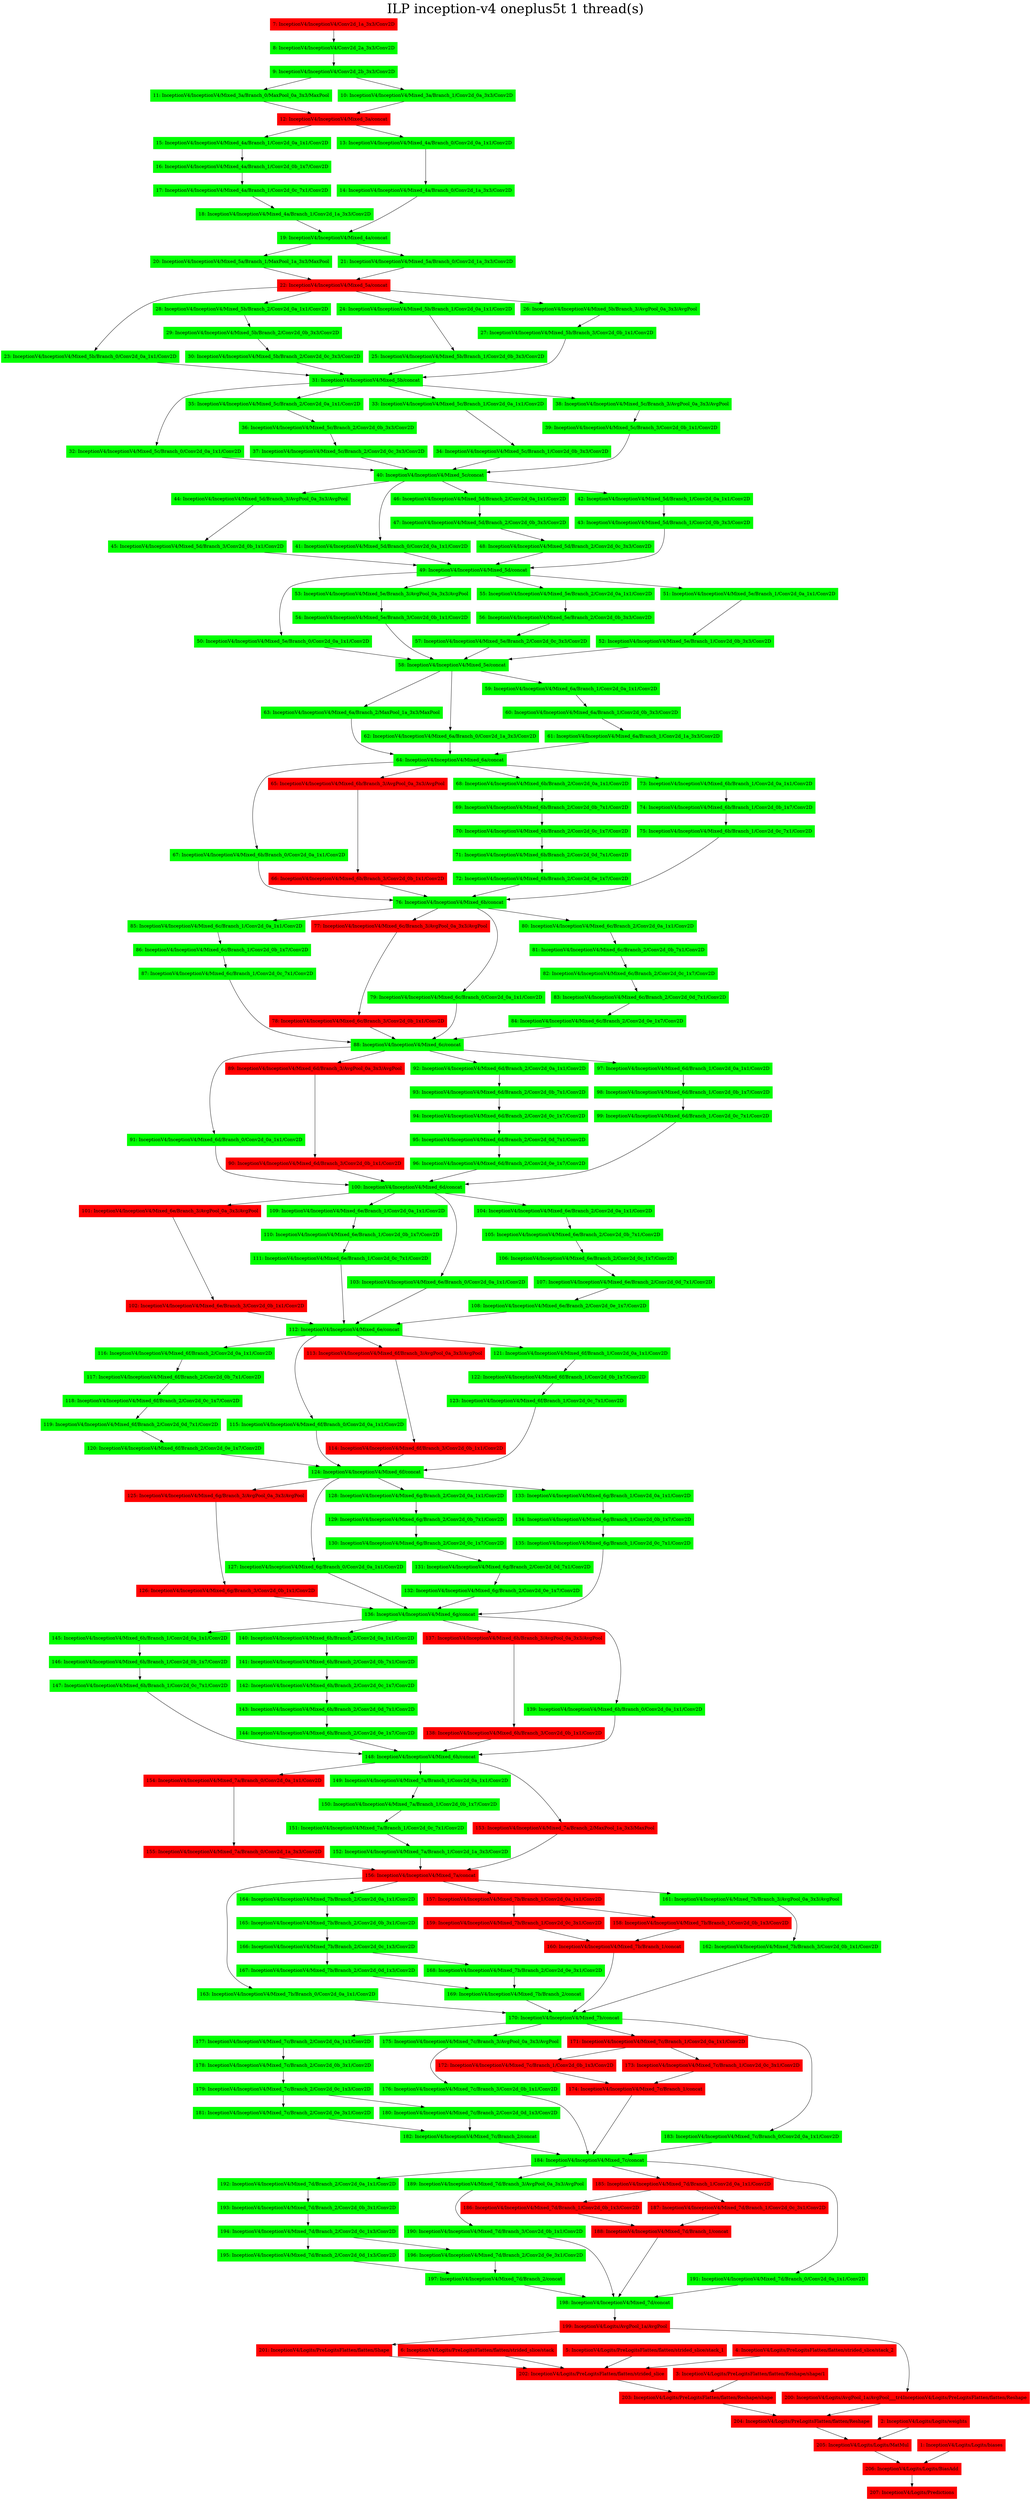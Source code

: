 digraph G {
label     = "ILP inception-v4 oneplus5t 1 thread(s)"
    labelloc  =  t // t: Place the graph's title on top.
    fontsize  = 40 // Make title stand out by giving a large font size
    fontcolor = black"7: InceptionV4/InceptionV4/Conv2d_1a_3x3/Conv2D"->"8: InceptionV4/InceptionV4/Conv2d_2a_3x3/Conv2D";
"7: InceptionV4/InceptionV4/Conv2d_1a_3x3/Conv2D" [shape=box,style=filled,color=red];
"8: InceptionV4/InceptionV4/Conv2d_2a_3x3/Conv2D"->"9: InceptionV4/InceptionV4/Conv2d_2b_3x3/Conv2D";
"8: InceptionV4/InceptionV4/Conv2d_2a_3x3/Conv2D" [shape=box,style=filled,color=green];
"9: InceptionV4/InceptionV4/Conv2d_2b_3x3/Conv2D"->"11: InceptionV4/InceptionV4/Mixed_3a/Branch_0/MaxPool_0a_3x3/MaxPool";
"9: InceptionV4/InceptionV4/Conv2d_2b_3x3/Conv2D"->"10: InceptionV4/InceptionV4/Mixed_3a/Branch_1/Conv2d_0a_3x3/Conv2D";
"9: InceptionV4/InceptionV4/Conv2d_2b_3x3/Conv2D" [shape=box,style=filled,color=green];
"11: InceptionV4/InceptionV4/Mixed_3a/Branch_0/MaxPool_0a_3x3/MaxPool"->"12: InceptionV4/InceptionV4/Mixed_3a/concat";
"11: InceptionV4/InceptionV4/Mixed_3a/Branch_0/MaxPool_0a_3x3/MaxPool" [shape=box,style=filled,color=green];
"10: InceptionV4/InceptionV4/Mixed_3a/Branch_1/Conv2d_0a_3x3/Conv2D"->"12: InceptionV4/InceptionV4/Mixed_3a/concat";
"10: InceptionV4/InceptionV4/Mixed_3a/Branch_1/Conv2d_0a_3x3/Conv2D" [shape=box,style=filled,color=green];
"12: InceptionV4/InceptionV4/Mixed_3a/concat"->"15: InceptionV4/InceptionV4/Mixed_4a/Branch_1/Conv2d_0a_1x1/Conv2D";
"12: InceptionV4/InceptionV4/Mixed_3a/concat"->"13: InceptionV4/InceptionV4/Mixed_4a/Branch_0/Conv2d_0a_1x1/Conv2D";
"12: InceptionV4/InceptionV4/Mixed_3a/concat" [shape=box,style=filled,color=red];
"13: InceptionV4/InceptionV4/Mixed_4a/Branch_0/Conv2d_0a_1x1/Conv2D"->"14: InceptionV4/InceptionV4/Mixed_4a/Branch_0/Conv2d_1a_3x3/Conv2D";
"13: InceptionV4/InceptionV4/Mixed_4a/Branch_0/Conv2d_0a_1x1/Conv2D" [shape=box,style=filled,color=green];
"14: InceptionV4/InceptionV4/Mixed_4a/Branch_0/Conv2d_1a_3x3/Conv2D"->"19: InceptionV4/InceptionV4/Mixed_4a/concat";
"14: InceptionV4/InceptionV4/Mixed_4a/Branch_0/Conv2d_1a_3x3/Conv2D" [shape=box,style=filled,color=green];
"15: InceptionV4/InceptionV4/Mixed_4a/Branch_1/Conv2d_0a_1x1/Conv2D"->"16: InceptionV4/InceptionV4/Mixed_4a/Branch_1/Conv2d_0b_1x7/Conv2D";
"15: InceptionV4/InceptionV4/Mixed_4a/Branch_1/Conv2d_0a_1x1/Conv2D" [shape=box,style=filled,color=green];
"16: InceptionV4/InceptionV4/Mixed_4a/Branch_1/Conv2d_0b_1x7/Conv2D"->"17: InceptionV4/InceptionV4/Mixed_4a/Branch_1/Conv2d_0c_7x1/Conv2D";
"16: InceptionV4/InceptionV4/Mixed_4a/Branch_1/Conv2d_0b_1x7/Conv2D" [shape=box,style=filled,color=green];
"17: InceptionV4/InceptionV4/Mixed_4a/Branch_1/Conv2d_0c_7x1/Conv2D"->"18: InceptionV4/InceptionV4/Mixed_4a/Branch_1/Conv2d_1a_3x3/Conv2D";
"17: InceptionV4/InceptionV4/Mixed_4a/Branch_1/Conv2d_0c_7x1/Conv2D" [shape=box,style=filled,color=green];
"18: InceptionV4/InceptionV4/Mixed_4a/Branch_1/Conv2d_1a_3x3/Conv2D"->"19: InceptionV4/InceptionV4/Mixed_4a/concat";
"18: InceptionV4/InceptionV4/Mixed_4a/Branch_1/Conv2d_1a_3x3/Conv2D" [shape=box,style=filled,color=green];
"19: InceptionV4/InceptionV4/Mixed_4a/concat"->"20: InceptionV4/InceptionV4/Mixed_5a/Branch_1/MaxPool_1a_3x3/MaxPool";
"19: InceptionV4/InceptionV4/Mixed_4a/concat"->"21: InceptionV4/InceptionV4/Mixed_5a/Branch_0/Conv2d_1a_3x3/Conv2D";
"19: InceptionV4/InceptionV4/Mixed_4a/concat" [shape=box,style=filled,color=green];
"21: InceptionV4/InceptionV4/Mixed_5a/Branch_0/Conv2d_1a_3x3/Conv2D"->"22: InceptionV4/InceptionV4/Mixed_5a/concat";
"21: InceptionV4/InceptionV4/Mixed_5a/Branch_0/Conv2d_1a_3x3/Conv2D" [shape=box,style=filled,color=green];
"20: InceptionV4/InceptionV4/Mixed_5a/Branch_1/MaxPool_1a_3x3/MaxPool"->"22: InceptionV4/InceptionV4/Mixed_5a/concat";
"20: InceptionV4/InceptionV4/Mixed_5a/Branch_1/MaxPool_1a_3x3/MaxPool" [shape=box,style=filled,color=green];
"22: InceptionV4/InceptionV4/Mixed_5a/concat"->"23: InceptionV4/InceptionV4/Mixed_5b/Branch_0/Conv2d_0a_1x1/Conv2D";
"22: InceptionV4/InceptionV4/Mixed_5a/concat"->"28: InceptionV4/InceptionV4/Mixed_5b/Branch_2/Conv2d_0a_1x1/Conv2D";
"22: InceptionV4/InceptionV4/Mixed_5a/concat"->"24: InceptionV4/InceptionV4/Mixed_5b/Branch_1/Conv2d_0a_1x1/Conv2D";
"22: InceptionV4/InceptionV4/Mixed_5a/concat"->"26: InceptionV4/InceptionV4/Mixed_5b/Branch_3/AvgPool_0a_3x3/AvgPool";
"22: InceptionV4/InceptionV4/Mixed_5a/concat" [shape=box,style=filled,color=red];
"23: InceptionV4/InceptionV4/Mixed_5b/Branch_0/Conv2d_0a_1x1/Conv2D"->"31: InceptionV4/InceptionV4/Mixed_5b/concat";
"23: InceptionV4/InceptionV4/Mixed_5b/Branch_0/Conv2d_0a_1x1/Conv2D" [shape=box,style=filled,color=green];
"24: InceptionV4/InceptionV4/Mixed_5b/Branch_1/Conv2d_0a_1x1/Conv2D"->"25: InceptionV4/InceptionV4/Mixed_5b/Branch_1/Conv2d_0b_3x3/Conv2D";
"24: InceptionV4/InceptionV4/Mixed_5b/Branch_1/Conv2d_0a_1x1/Conv2D" [shape=box,style=filled,color=green];
"25: InceptionV4/InceptionV4/Mixed_5b/Branch_1/Conv2d_0b_3x3/Conv2D"->"31: InceptionV4/InceptionV4/Mixed_5b/concat";
"25: InceptionV4/InceptionV4/Mixed_5b/Branch_1/Conv2d_0b_3x3/Conv2D" [shape=box,style=filled,color=green];
"28: InceptionV4/InceptionV4/Mixed_5b/Branch_2/Conv2d_0a_1x1/Conv2D"->"29: InceptionV4/InceptionV4/Mixed_5b/Branch_2/Conv2d_0b_3x3/Conv2D";
"28: InceptionV4/InceptionV4/Mixed_5b/Branch_2/Conv2d_0a_1x1/Conv2D" [shape=box,style=filled,color=green];
"29: InceptionV4/InceptionV4/Mixed_5b/Branch_2/Conv2d_0b_3x3/Conv2D"->"30: InceptionV4/InceptionV4/Mixed_5b/Branch_2/Conv2d_0c_3x3/Conv2D";
"29: InceptionV4/InceptionV4/Mixed_5b/Branch_2/Conv2d_0b_3x3/Conv2D" [shape=box,style=filled,color=green];
"30: InceptionV4/InceptionV4/Mixed_5b/Branch_2/Conv2d_0c_3x3/Conv2D"->"31: InceptionV4/InceptionV4/Mixed_5b/concat";
"30: InceptionV4/InceptionV4/Mixed_5b/Branch_2/Conv2d_0c_3x3/Conv2D" [shape=box,style=filled,color=green];
"26: InceptionV4/InceptionV4/Mixed_5b/Branch_3/AvgPool_0a_3x3/AvgPool"->"27: InceptionV4/InceptionV4/Mixed_5b/Branch_3/Conv2d_0b_1x1/Conv2D";
"26: InceptionV4/InceptionV4/Mixed_5b/Branch_3/AvgPool_0a_3x3/AvgPool" [shape=box,style=filled,color=green];
"27: InceptionV4/InceptionV4/Mixed_5b/Branch_3/Conv2d_0b_1x1/Conv2D"->"31: InceptionV4/InceptionV4/Mixed_5b/concat";
"27: InceptionV4/InceptionV4/Mixed_5b/Branch_3/Conv2d_0b_1x1/Conv2D" [shape=box,style=filled,color=green];
"31: InceptionV4/InceptionV4/Mixed_5b/concat"->"32: InceptionV4/InceptionV4/Mixed_5c/Branch_0/Conv2d_0a_1x1/Conv2D";
"31: InceptionV4/InceptionV4/Mixed_5b/concat"->"35: InceptionV4/InceptionV4/Mixed_5c/Branch_2/Conv2d_0a_1x1/Conv2D";
"31: InceptionV4/InceptionV4/Mixed_5b/concat"->"33: InceptionV4/InceptionV4/Mixed_5c/Branch_1/Conv2d_0a_1x1/Conv2D";
"31: InceptionV4/InceptionV4/Mixed_5b/concat"->"38: InceptionV4/InceptionV4/Mixed_5c/Branch_3/AvgPool_0a_3x3/AvgPool";
"31: InceptionV4/InceptionV4/Mixed_5b/concat" [shape=box,style=filled,color=green];
"32: InceptionV4/InceptionV4/Mixed_5c/Branch_0/Conv2d_0a_1x1/Conv2D"->"40: InceptionV4/InceptionV4/Mixed_5c/concat";
"32: InceptionV4/InceptionV4/Mixed_5c/Branch_0/Conv2d_0a_1x1/Conv2D" [shape=box,style=filled,color=green];
"33: InceptionV4/InceptionV4/Mixed_5c/Branch_1/Conv2d_0a_1x1/Conv2D"->"34: InceptionV4/InceptionV4/Mixed_5c/Branch_1/Conv2d_0b_3x3/Conv2D";
"33: InceptionV4/InceptionV4/Mixed_5c/Branch_1/Conv2d_0a_1x1/Conv2D" [shape=box,style=filled,color=green];
"34: InceptionV4/InceptionV4/Mixed_5c/Branch_1/Conv2d_0b_3x3/Conv2D"->"40: InceptionV4/InceptionV4/Mixed_5c/concat";
"34: InceptionV4/InceptionV4/Mixed_5c/Branch_1/Conv2d_0b_3x3/Conv2D" [shape=box,style=filled,color=green];
"35: InceptionV4/InceptionV4/Mixed_5c/Branch_2/Conv2d_0a_1x1/Conv2D"->"36: InceptionV4/InceptionV4/Mixed_5c/Branch_2/Conv2d_0b_3x3/Conv2D";
"35: InceptionV4/InceptionV4/Mixed_5c/Branch_2/Conv2d_0a_1x1/Conv2D" [shape=box,style=filled,color=green];
"36: InceptionV4/InceptionV4/Mixed_5c/Branch_2/Conv2d_0b_3x3/Conv2D"->"37: InceptionV4/InceptionV4/Mixed_5c/Branch_2/Conv2d_0c_3x3/Conv2D";
"36: InceptionV4/InceptionV4/Mixed_5c/Branch_2/Conv2d_0b_3x3/Conv2D" [shape=box,style=filled,color=green];
"37: InceptionV4/InceptionV4/Mixed_5c/Branch_2/Conv2d_0c_3x3/Conv2D"->"40: InceptionV4/InceptionV4/Mixed_5c/concat";
"37: InceptionV4/InceptionV4/Mixed_5c/Branch_2/Conv2d_0c_3x3/Conv2D" [shape=box,style=filled,color=green];
"38: InceptionV4/InceptionV4/Mixed_5c/Branch_3/AvgPool_0a_3x3/AvgPool"->"39: InceptionV4/InceptionV4/Mixed_5c/Branch_3/Conv2d_0b_1x1/Conv2D";
"38: InceptionV4/InceptionV4/Mixed_5c/Branch_3/AvgPool_0a_3x3/AvgPool" [shape=box,style=filled,color=green];
"39: InceptionV4/InceptionV4/Mixed_5c/Branch_3/Conv2d_0b_1x1/Conv2D"->"40: InceptionV4/InceptionV4/Mixed_5c/concat";
"39: InceptionV4/InceptionV4/Mixed_5c/Branch_3/Conv2d_0b_1x1/Conv2D" [shape=box,style=filled,color=green];
"40: InceptionV4/InceptionV4/Mixed_5c/concat"->"44: InceptionV4/InceptionV4/Mixed_5d/Branch_3/AvgPool_0a_3x3/AvgPool";
"40: InceptionV4/InceptionV4/Mixed_5c/concat"->"41: InceptionV4/InceptionV4/Mixed_5d/Branch_0/Conv2d_0a_1x1/Conv2D";
"40: InceptionV4/InceptionV4/Mixed_5c/concat"->"46: InceptionV4/InceptionV4/Mixed_5d/Branch_2/Conv2d_0a_1x1/Conv2D";
"40: InceptionV4/InceptionV4/Mixed_5c/concat"->"42: InceptionV4/InceptionV4/Mixed_5d/Branch_1/Conv2d_0a_1x1/Conv2D";
"40: InceptionV4/InceptionV4/Mixed_5c/concat" [shape=box,style=filled,color=green];
"41: InceptionV4/InceptionV4/Mixed_5d/Branch_0/Conv2d_0a_1x1/Conv2D"->"49: InceptionV4/InceptionV4/Mixed_5d/concat";
"41: InceptionV4/InceptionV4/Mixed_5d/Branch_0/Conv2d_0a_1x1/Conv2D" [shape=box,style=filled,color=green];
"42: InceptionV4/InceptionV4/Mixed_5d/Branch_1/Conv2d_0a_1x1/Conv2D"->"43: InceptionV4/InceptionV4/Mixed_5d/Branch_1/Conv2d_0b_3x3/Conv2D";
"42: InceptionV4/InceptionV4/Mixed_5d/Branch_1/Conv2d_0a_1x1/Conv2D" [shape=box,style=filled,color=green];
"43: InceptionV4/InceptionV4/Mixed_5d/Branch_1/Conv2d_0b_3x3/Conv2D"->"49: InceptionV4/InceptionV4/Mixed_5d/concat";
"43: InceptionV4/InceptionV4/Mixed_5d/Branch_1/Conv2d_0b_3x3/Conv2D" [shape=box,style=filled,color=green];
"46: InceptionV4/InceptionV4/Mixed_5d/Branch_2/Conv2d_0a_1x1/Conv2D"->"47: InceptionV4/InceptionV4/Mixed_5d/Branch_2/Conv2d_0b_3x3/Conv2D";
"46: InceptionV4/InceptionV4/Mixed_5d/Branch_2/Conv2d_0a_1x1/Conv2D" [shape=box,style=filled,color=green];
"47: InceptionV4/InceptionV4/Mixed_5d/Branch_2/Conv2d_0b_3x3/Conv2D"->"48: InceptionV4/InceptionV4/Mixed_5d/Branch_2/Conv2d_0c_3x3/Conv2D";
"47: InceptionV4/InceptionV4/Mixed_5d/Branch_2/Conv2d_0b_3x3/Conv2D" [shape=box,style=filled,color=green];
"48: InceptionV4/InceptionV4/Mixed_5d/Branch_2/Conv2d_0c_3x3/Conv2D"->"49: InceptionV4/InceptionV4/Mixed_5d/concat";
"48: InceptionV4/InceptionV4/Mixed_5d/Branch_2/Conv2d_0c_3x3/Conv2D" [shape=box,style=filled,color=green];
"44: InceptionV4/InceptionV4/Mixed_5d/Branch_3/AvgPool_0a_3x3/AvgPool"->"45: InceptionV4/InceptionV4/Mixed_5d/Branch_3/Conv2d_0b_1x1/Conv2D";
"44: InceptionV4/InceptionV4/Mixed_5d/Branch_3/AvgPool_0a_3x3/AvgPool" [shape=box,style=filled,color=green];
"45: InceptionV4/InceptionV4/Mixed_5d/Branch_3/Conv2d_0b_1x1/Conv2D"->"49: InceptionV4/InceptionV4/Mixed_5d/concat";
"45: InceptionV4/InceptionV4/Mixed_5d/Branch_3/Conv2d_0b_1x1/Conv2D" [shape=box,style=filled,color=green];
"49: InceptionV4/InceptionV4/Mixed_5d/concat"->"50: InceptionV4/InceptionV4/Mixed_5e/Branch_0/Conv2d_0a_1x1/Conv2D";
"49: InceptionV4/InceptionV4/Mixed_5d/concat"->"53: InceptionV4/InceptionV4/Mixed_5e/Branch_3/AvgPool_0a_3x3/AvgPool";
"49: InceptionV4/InceptionV4/Mixed_5d/concat"->"55: InceptionV4/InceptionV4/Mixed_5e/Branch_2/Conv2d_0a_1x1/Conv2D";
"49: InceptionV4/InceptionV4/Mixed_5d/concat"->"51: InceptionV4/InceptionV4/Mixed_5e/Branch_1/Conv2d_0a_1x1/Conv2D";
"49: InceptionV4/InceptionV4/Mixed_5d/concat" [shape=box,style=filled,color=green];
"50: InceptionV4/InceptionV4/Mixed_5e/Branch_0/Conv2d_0a_1x1/Conv2D"->"58: InceptionV4/InceptionV4/Mixed_5e/concat";
"50: InceptionV4/InceptionV4/Mixed_5e/Branch_0/Conv2d_0a_1x1/Conv2D" [shape=box,style=filled,color=green];
"51: InceptionV4/InceptionV4/Mixed_5e/Branch_1/Conv2d_0a_1x1/Conv2D"->"52: InceptionV4/InceptionV4/Mixed_5e/Branch_1/Conv2d_0b_3x3/Conv2D";
"51: InceptionV4/InceptionV4/Mixed_5e/Branch_1/Conv2d_0a_1x1/Conv2D" [shape=box,style=filled,color=green];
"52: InceptionV4/InceptionV4/Mixed_5e/Branch_1/Conv2d_0b_3x3/Conv2D"->"58: InceptionV4/InceptionV4/Mixed_5e/concat";
"52: InceptionV4/InceptionV4/Mixed_5e/Branch_1/Conv2d_0b_3x3/Conv2D" [shape=box,style=filled,color=green];
"55: InceptionV4/InceptionV4/Mixed_5e/Branch_2/Conv2d_0a_1x1/Conv2D"->"56: InceptionV4/InceptionV4/Mixed_5e/Branch_2/Conv2d_0b_3x3/Conv2D";
"55: InceptionV4/InceptionV4/Mixed_5e/Branch_2/Conv2d_0a_1x1/Conv2D" [shape=box,style=filled,color=green];
"56: InceptionV4/InceptionV4/Mixed_5e/Branch_2/Conv2d_0b_3x3/Conv2D"->"57: InceptionV4/InceptionV4/Mixed_5e/Branch_2/Conv2d_0c_3x3/Conv2D";
"56: InceptionV4/InceptionV4/Mixed_5e/Branch_2/Conv2d_0b_3x3/Conv2D" [shape=box,style=filled,color=green];
"57: InceptionV4/InceptionV4/Mixed_5e/Branch_2/Conv2d_0c_3x3/Conv2D"->"58: InceptionV4/InceptionV4/Mixed_5e/concat";
"57: InceptionV4/InceptionV4/Mixed_5e/Branch_2/Conv2d_0c_3x3/Conv2D" [shape=box,style=filled,color=green];
"53: InceptionV4/InceptionV4/Mixed_5e/Branch_3/AvgPool_0a_3x3/AvgPool"->"54: InceptionV4/InceptionV4/Mixed_5e/Branch_3/Conv2d_0b_1x1/Conv2D";
"53: InceptionV4/InceptionV4/Mixed_5e/Branch_3/AvgPool_0a_3x3/AvgPool" [shape=box,style=filled,color=green];
"54: InceptionV4/InceptionV4/Mixed_5e/Branch_3/Conv2d_0b_1x1/Conv2D"->"58: InceptionV4/InceptionV4/Mixed_5e/concat";
"54: InceptionV4/InceptionV4/Mixed_5e/Branch_3/Conv2d_0b_1x1/Conv2D" [shape=box,style=filled,color=green];
"58: InceptionV4/InceptionV4/Mixed_5e/concat"->"63: InceptionV4/InceptionV4/Mixed_6a/Branch_2/MaxPool_1a_3x3/MaxPool";
"58: InceptionV4/InceptionV4/Mixed_5e/concat"->"62: InceptionV4/InceptionV4/Mixed_6a/Branch_0/Conv2d_1a_3x3/Conv2D";
"58: InceptionV4/InceptionV4/Mixed_5e/concat"->"59: InceptionV4/InceptionV4/Mixed_6a/Branch_1/Conv2d_0a_1x1/Conv2D";
"58: InceptionV4/InceptionV4/Mixed_5e/concat" [shape=box,style=filled,color=green];
"62: InceptionV4/InceptionV4/Mixed_6a/Branch_0/Conv2d_1a_3x3/Conv2D"->"64: InceptionV4/InceptionV4/Mixed_6a/concat";
"62: InceptionV4/InceptionV4/Mixed_6a/Branch_0/Conv2d_1a_3x3/Conv2D" [shape=box,style=filled,color=green];
"59: InceptionV4/InceptionV4/Mixed_6a/Branch_1/Conv2d_0a_1x1/Conv2D"->"60: InceptionV4/InceptionV4/Mixed_6a/Branch_1/Conv2d_0b_3x3/Conv2D";
"59: InceptionV4/InceptionV4/Mixed_6a/Branch_1/Conv2d_0a_1x1/Conv2D" [shape=box,style=filled,color=green];
"60: InceptionV4/InceptionV4/Mixed_6a/Branch_1/Conv2d_0b_3x3/Conv2D"->"61: InceptionV4/InceptionV4/Mixed_6a/Branch_1/Conv2d_1a_3x3/Conv2D";
"60: InceptionV4/InceptionV4/Mixed_6a/Branch_1/Conv2d_0b_3x3/Conv2D" [shape=box,style=filled,color=green];
"61: InceptionV4/InceptionV4/Mixed_6a/Branch_1/Conv2d_1a_3x3/Conv2D"->"64: InceptionV4/InceptionV4/Mixed_6a/concat";
"61: InceptionV4/InceptionV4/Mixed_6a/Branch_1/Conv2d_1a_3x3/Conv2D" [shape=box,style=filled,color=green];
"63: InceptionV4/InceptionV4/Mixed_6a/Branch_2/MaxPool_1a_3x3/MaxPool"->"64: InceptionV4/InceptionV4/Mixed_6a/concat";
"63: InceptionV4/InceptionV4/Mixed_6a/Branch_2/MaxPool_1a_3x3/MaxPool" [shape=box,style=filled,color=green];
"64: InceptionV4/InceptionV4/Mixed_6a/concat"->"67: InceptionV4/InceptionV4/Mixed_6b/Branch_0/Conv2d_0a_1x1/Conv2D";
"64: InceptionV4/InceptionV4/Mixed_6a/concat"->"65: InceptionV4/InceptionV4/Mixed_6b/Branch_3/AvgPool_0a_3x3/AvgPool";
"64: InceptionV4/InceptionV4/Mixed_6a/concat"->"68: InceptionV4/InceptionV4/Mixed_6b/Branch_2/Conv2d_0a_1x1/Conv2D";
"64: InceptionV4/InceptionV4/Mixed_6a/concat"->"73: InceptionV4/InceptionV4/Mixed_6b/Branch_1/Conv2d_0a_1x1/Conv2D";
"64: InceptionV4/InceptionV4/Mixed_6a/concat" [shape=box,style=filled,color=green];
"67: InceptionV4/InceptionV4/Mixed_6b/Branch_0/Conv2d_0a_1x1/Conv2D"->"76: InceptionV4/InceptionV4/Mixed_6b/concat";
"67: InceptionV4/InceptionV4/Mixed_6b/Branch_0/Conv2d_0a_1x1/Conv2D" [shape=box,style=filled,color=green];
"73: InceptionV4/InceptionV4/Mixed_6b/Branch_1/Conv2d_0a_1x1/Conv2D"->"74: InceptionV4/InceptionV4/Mixed_6b/Branch_1/Conv2d_0b_1x7/Conv2D";
"73: InceptionV4/InceptionV4/Mixed_6b/Branch_1/Conv2d_0a_1x1/Conv2D" [shape=box,style=filled,color=green];
"74: InceptionV4/InceptionV4/Mixed_6b/Branch_1/Conv2d_0b_1x7/Conv2D"->"75: InceptionV4/InceptionV4/Mixed_6b/Branch_1/Conv2d_0c_7x1/Conv2D";
"74: InceptionV4/InceptionV4/Mixed_6b/Branch_1/Conv2d_0b_1x7/Conv2D" [shape=box,style=filled,color=green];
"75: InceptionV4/InceptionV4/Mixed_6b/Branch_1/Conv2d_0c_7x1/Conv2D"->"76: InceptionV4/InceptionV4/Mixed_6b/concat";
"75: InceptionV4/InceptionV4/Mixed_6b/Branch_1/Conv2d_0c_7x1/Conv2D" [shape=box,style=filled,color=green];
"68: InceptionV4/InceptionV4/Mixed_6b/Branch_2/Conv2d_0a_1x1/Conv2D"->"69: InceptionV4/InceptionV4/Mixed_6b/Branch_2/Conv2d_0b_7x1/Conv2D";
"68: InceptionV4/InceptionV4/Mixed_6b/Branch_2/Conv2d_0a_1x1/Conv2D" [shape=box,style=filled,color=green];
"69: InceptionV4/InceptionV4/Mixed_6b/Branch_2/Conv2d_0b_7x1/Conv2D"->"70: InceptionV4/InceptionV4/Mixed_6b/Branch_2/Conv2d_0c_1x7/Conv2D";
"69: InceptionV4/InceptionV4/Mixed_6b/Branch_2/Conv2d_0b_7x1/Conv2D" [shape=box,style=filled,color=green];
"70: InceptionV4/InceptionV4/Mixed_6b/Branch_2/Conv2d_0c_1x7/Conv2D"->"71: InceptionV4/InceptionV4/Mixed_6b/Branch_2/Conv2d_0d_7x1/Conv2D";
"70: InceptionV4/InceptionV4/Mixed_6b/Branch_2/Conv2d_0c_1x7/Conv2D" [shape=box,style=filled,color=green];
"71: InceptionV4/InceptionV4/Mixed_6b/Branch_2/Conv2d_0d_7x1/Conv2D"->"72: InceptionV4/InceptionV4/Mixed_6b/Branch_2/Conv2d_0e_1x7/Conv2D";
"71: InceptionV4/InceptionV4/Mixed_6b/Branch_2/Conv2d_0d_7x1/Conv2D" [shape=box,style=filled,color=green];
"72: InceptionV4/InceptionV4/Mixed_6b/Branch_2/Conv2d_0e_1x7/Conv2D"->"76: InceptionV4/InceptionV4/Mixed_6b/concat";
"72: InceptionV4/InceptionV4/Mixed_6b/Branch_2/Conv2d_0e_1x7/Conv2D" [shape=box,style=filled,color=green];
"65: InceptionV4/InceptionV4/Mixed_6b/Branch_3/AvgPool_0a_3x3/AvgPool"->"66: InceptionV4/InceptionV4/Mixed_6b/Branch_3/Conv2d_0b_1x1/Conv2D";
"65: InceptionV4/InceptionV4/Mixed_6b/Branch_3/AvgPool_0a_3x3/AvgPool" [shape=box,style=filled,color=red];
"66: InceptionV4/InceptionV4/Mixed_6b/Branch_3/Conv2d_0b_1x1/Conv2D"->"76: InceptionV4/InceptionV4/Mixed_6b/concat";
"66: InceptionV4/InceptionV4/Mixed_6b/Branch_3/Conv2d_0b_1x1/Conv2D" [shape=box,style=filled,color=red];
"76: InceptionV4/InceptionV4/Mixed_6b/concat"->"85: InceptionV4/InceptionV4/Mixed_6c/Branch_1/Conv2d_0a_1x1/Conv2D";
"76: InceptionV4/InceptionV4/Mixed_6b/concat"->"77: InceptionV4/InceptionV4/Mixed_6c/Branch_3/AvgPool_0a_3x3/AvgPool";
"76: InceptionV4/InceptionV4/Mixed_6b/concat"->"79: InceptionV4/InceptionV4/Mixed_6c/Branch_0/Conv2d_0a_1x1/Conv2D";
"76: InceptionV4/InceptionV4/Mixed_6b/concat"->"80: InceptionV4/InceptionV4/Mixed_6c/Branch_2/Conv2d_0a_1x1/Conv2D";
"76: InceptionV4/InceptionV4/Mixed_6b/concat" [shape=box,style=filled,color=green];
"79: InceptionV4/InceptionV4/Mixed_6c/Branch_0/Conv2d_0a_1x1/Conv2D"->"88: InceptionV4/InceptionV4/Mixed_6c/concat";
"79: InceptionV4/InceptionV4/Mixed_6c/Branch_0/Conv2d_0a_1x1/Conv2D" [shape=box,style=filled,color=green];
"85: InceptionV4/InceptionV4/Mixed_6c/Branch_1/Conv2d_0a_1x1/Conv2D"->"86: InceptionV4/InceptionV4/Mixed_6c/Branch_1/Conv2d_0b_1x7/Conv2D";
"85: InceptionV4/InceptionV4/Mixed_6c/Branch_1/Conv2d_0a_1x1/Conv2D" [shape=box,style=filled,color=green];
"86: InceptionV4/InceptionV4/Mixed_6c/Branch_1/Conv2d_0b_1x7/Conv2D"->"87: InceptionV4/InceptionV4/Mixed_6c/Branch_1/Conv2d_0c_7x1/Conv2D";
"86: InceptionV4/InceptionV4/Mixed_6c/Branch_1/Conv2d_0b_1x7/Conv2D" [shape=box,style=filled,color=green];
"87: InceptionV4/InceptionV4/Mixed_6c/Branch_1/Conv2d_0c_7x1/Conv2D"->"88: InceptionV4/InceptionV4/Mixed_6c/concat";
"87: InceptionV4/InceptionV4/Mixed_6c/Branch_1/Conv2d_0c_7x1/Conv2D" [shape=box,style=filled,color=green];
"80: InceptionV4/InceptionV4/Mixed_6c/Branch_2/Conv2d_0a_1x1/Conv2D"->"81: InceptionV4/InceptionV4/Mixed_6c/Branch_2/Conv2d_0b_7x1/Conv2D";
"80: InceptionV4/InceptionV4/Mixed_6c/Branch_2/Conv2d_0a_1x1/Conv2D" [shape=box,style=filled,color=green];
"81: InceptionV4/InceptionV4/Mixed_6c/Branch_2/Conv2d_0b_7x1/Conv2D"->"82: InceptionV4/InceptionV4/Mixed_6c/Branch_2/Conv2d_0c_1x7/Conv2D";
"81: InceptionV4/InceptionV4/Mixed_6c/Branch_2/Conv2d_0b_7x1/Conv2D" [shape=box,style=filled,color=green];
"82: InceptionV4/InceptionV4/Mixed_6c/Branch_2/Conv2d_0c_1x7/Conv2D"->"83: InceptionV4/InceptionV4/Mixed_6c/Branch_2/Conv2d_0d_7x1/Conv2D";
"82: InceptionV4/InceptionV4/Mixed_6c/Branch_2/Conv2d_0c_1x7/Conv2D" [shape=box,style=filled,color=green];
"83: InceptionV4/InceptionV4/Mixed_6c/Branch_2/Conv2d_0d_7x1/Conv2D"->"84: InceptionV4/InceptionV4/Mixed_6c/Branch_2/Conv2d_0e_1x7/Conv2D";
"83: InceptionV4/InceptionV4/Mixed_6c/Branch_2/Conv2d_0d_7x1/Conv2D" [shape=box,style=filled,color=green];
"84: InceptionV4/InceptionV4/Mixed_6c/Branch_2/Conv2d_0e_1x7/Conv2D"->"88: InceptionV4/InceptionV4/Mixed_6c/concat";
"84: InceptionV4/InceptionV4/Mixed_6c/Branch_2/Conv2d_0e_1x7/Conv2D" [shape=box,style=filled,color=green];
"77: InceptionV4/InceptionV4/Mixed_6c/Branch_3/AvgPool_0a_3x3/AvgPool"->"78: InceptionV4/InceptionV4/Mixed_6c/Branch_3/Conv2d_0b_1x1/Conv2D";
"77: InceptionV4/InceptionV4/Mixed_6c/Branch_3/AvgPool_0a_3x3/AvgPool" [shape=box,style=filled,color=red];
"78: InceptionV4/InceptionV4/Mixed_6c/Branch_3/Conv2d_0b_1x1/Conv2D"->"88: InceptionV4/InceptionV4/Mixed_6c/concat";
"78: InceptionV4/InceptionV4/Mixed_6c/Branch_3/Conv2d_0b_1x1/Conv2D" [shape=box,style=filled,color=red];
"88: InceptionV4/InceptionV4/Mixed_6c/concat"->"91: InceptionV4/InceptionV4/Mixed_6d/Branch_0/Conv2d_0a_1x1/Conv2D";
"88: InceptionV4/InceptionV4/Mixed_6c/concat"->"89: InceptionV4/InceptionV4/Mixed_6d/Branch_3/AvgPool_0a_3x3/AvgPool";
"88: InceptionV4/InceptionV4/Mixed_6c/concat"->"92: InceptionV4/InceptionV4/Mixed_6d/Branch_2/Conv2d_0a_1x1/Conv2D";
"88: InceptionV4/InceptionV4/Mixed_6c/concat"->"97: InceptionV4/InceptionV4/Mixed_6d/Branch_1/Conv2d_0a_1x1/Conv2D";
"88: InceptionV4/InceptionV4/Mixed_6c/concat" [shape=box,style=filled,color=green];
"91: InceptionV4/InceptionV4/Mixed_6d/Branch_0/Conv2d_0a_1x1/Conv2D"->"100: InceptionV4/InceptionV4/Mixed_6d/concat";
"91: InceptionV4/InceptionV4/Mixed_6d/Branch_0/Conv2d_0a_1x1/Conv2D" [shape=box,style=filled,color=green];
"97: InceptionV4/InceptionV4/Mixed_6d/Branch_1/Conv2d_0a_1x1/Conv2D"->"98: InceptionV4/InceptionV4/Mixed_6d/Branch_1/Conv2d_0b_1x7/Conv2D";
"97: InceptionV4/InceptionV4/Mixed_6d/Branch_1/Conv2d_0a_1x1/Conv2D" [shape=box,style=filled,color=green];
"98: InceptionV4/InceptionV4/Mixed_6d/Branch_1/Conv2d_0b_1x7/Conv2D"->"99: InceptionV4/InceptionV4/Mixed_6d/Branch_1/Conv2d_0c_7x1/Conv2D";
"98: InceptionV4/InceptionV4/Mixed_6d/Branch_1/Conv2d_0b_1x7/Conv2D" [shape=box,style=filled,color=green];
"99: InceptionV4/InceptionV4/Mixed_6d/Branch_1/Conv2d_0c_7x1/Conv2D"->"100: InceptionV4/InceptionV4/Mixed_6d/concat";
"99: InceptionV4/InceptionV4/Mixed_6d/Branch_1/Conv2d_0c_7x1/Conv2D" [shape=box,style=filled,color=green];
"92: InceptionV4/InceptionV4/Mixed_6d/Branch_2/Conv2d_0a_1x1/Conv2D"->"93: InceptionV4/InceptionV4/Mixed_6d/Branch_2/Conv2d_0b_7x1/Conv2D";
"92: InceptionV4/InceptionV4/Mixed_6d/Branch_2/Conv2d_0a_1x1/Conv2D" [shape=box,style=filled,color=green];
"93: InceptionV4/InceptionV4/Mixed_6d/Branch_2/Conv2d_0b_7x1/Conv2D"->"94: InceptionV4/InceptionV4/Mixed_6d/Branch_2/Conv2d_0c_1x7/Conv2D";
"93: InceptionV4/InceptionV4/Mixed_6d/Branch_2/Conv2d_0b_7x1/Conv2D" [shape=box,style=filled,color=green];
"94: InceptionV4/InceptionV4/Mixed_6d/Branch_2/Conv2d_0c_1x7/Conv2D"->"95: InceptionV4/InceptionV4/Mixed_6d/Branch_2/Conv2d_0d_7x1/Conv2D";
"94: InceptionV4/InceptionV4/Mixed_6d/Branch_2/Conv2d_0c_1x7/Conv2D" [shape=box,style=filled,color=green];
"95: InceptionV4/InceptionV4/Mixed_6d/Branch_2/Conv2d_0d_7x1/Conv2D"->"96: InceptionV4/InceptionV4/Mixed_6d/Branch_2/Conv2d_0e_1x7/Conv2D";
"95: InceptionV4/InceptionV4/Mixed_6d/Branch_2/Conv2d_0d_7x1/Conv2D" [shape=box,style=filled,color=green];
"96: InceptionV4/InceptionV4/Mixed_6d/Branch_2/Conv2d_0e_1x7/Conv2D"->"100: InceptionV4/InceptionV4/Mixed_6d/concat";
"96: InceptionV4/InceptionV4/Mixed_6d/Branch_2/Conv2d_0e_1x7/Conv2D" [shape=box,style=filled,color=green];
"89: InceptionV4/InceptionV4/Mixed_6d/Branch_3/AvgPool_0a_3x3/AvgPool"->"90: InceptionV4/InceptionV4/Mixed_6d/Branch_3/Conv2d_0b_1x1/Conv2D";
"89: InceptionV4/InceptionV4/Mixed_6d/Branch_3/AvgPool_0a_3x3/AvgPool" [shape=box,style=filled,color=red];
"90: InceptionV4/InceptionV4/Mixed_6d/Branch_3/Conv2d_0b_1x1/Conv2D"->"100: InceptionV4/InceptionV4/Mixed_6d/concat";
"90: InceptionV4/InceptionV4/Mixed_6d/Branch_3/Conv2d_0b_1x1/Conv2D" [shape=box,style=filled,color=red];
"100: InceptionV4/InceptionV4/Mixed_6d/concat"->"101: InceptionV4/InceptionV4/Mixed_6e/Branch_3/AvgPool_0a_3x3/AvgPool";
"100: InceptionV4/InceptionV4/Mixed_6d/concat"->"109: InceptionV4/InceptionV4/Mixed_6e/Branch_1/Conv2d_0a_1x1/Conv2D";
"100: InceptionV4/InceptionV4/Mixed_6d/concat"->"103: InceptionV4/InceptionV4/Mixed_6e/Branch_0/Conv2d_0a_1x1/Conv2D";
"100: InceptionV4/InceptionV4/Mixed_6d/concat"->"104: InceptionV4/InceptionV4/Mixed_6e/Branch_2/Conv2d_0a_1x1/Conv2D";
"100: InceptionV4/InceptionV4/Mixed_6d/concat" [shape=box,style=filled,color=green];
"103: InceptionV4/InceptionV4/Mixed_6e/Branch_0/Conv2d_0a_1x1/Conv2D"->"112: InceptionV4/InceptionV4/Mixed_6e/concat";
"103: InceptionV4/InceptionV4/Mixed_6e/Branch_0/Conv2d_0a_1x1/Conv2D" [shape=box,style=filled,color=green];
"109: InceptionV4/InceptionV4/Mixed_6e/Branch_1/Conv2d_0a_1x1/Conv2D"->"110: InceptionV4/InceptionV4/Mixed_6e/Branch_1/Conv2d_0b_1x7/Conv2D";
"109: InceptionV4/InceptionV4/Mixed_6e/Branch_1/Conv2d_0a_1x1/Conv2D" [shape=box,style=filled,color=green];
"110: InceptionV4/InceptionV4/Mixed_6e/Branch_1/Conv2d_0b_1x7/Conv2D"->"111: InceptionV4/InceptionV4/Mixed_6e/Branch_1/Conv2d_0c_7x1/Conv2D";
"110: InceptionV4/InceptionV4/Mixed_6e/Branch_1/Conv2d_0b_1x7/Conv2D" [shape=box,style=filled,color=green];
"111: InceptionV4/InceptionV4/Mixed_6e/Branch_1/Conv2d_0c_7x1/Conv2D"->"112: InceptionV4/InceptionV4/Mixed_6e/concat";
"111: InceptionV4/InceptionV4/Mixed_6e/Branch_1/Conv2d_0c_7x1/Conv2D" [shape=box,style=filled,color=green];
"104: InceptionV4/InceptionV4/Mixed_6e/Branch_2/Conv2d_0a_1x1/Conv2D"->"105: InceptionV4/InceptionV4/Mixed_6e/Branch_2/Conv2d_0b_7x1/Conv2D";
"104: InceptionV4/InceptionV4/Mixed_6e/Branch_2/Conv2d_0a_1x1/Conv2D" [shape=box,style=filled,color=green];
"105: InceptionV4/InceptionV4/Mixed_6e/Branch_2/Conv2d_0b_7x1/Conv2D"->"106: InceptionV4/InceptionV4/Mixed_6e/Branch_2/Conv2d_0c_1x7/Conv2D";
"105: InceptionV4/InceptionV4/Mixed_6e/Branch_2/Conv2d_0b_7x1/Conv2D" [shape=box,style=filled,color=green];
"106: InceptionV4/InceptionV4/Mixed_6e/Branch_2/Conv2d_0c_1x7/Conv2D"->"107: InceptionV4/InceptionV4/Mixed_6e/Branch_2/Conv2d_0d_7x1/Conv2D";
"106: InceptionV4/InceptionV4/Mixed_6e/Branch_2/Conv2d_0c_1x7/Conv2D" [shape=box,style=filled,color=green];
"107: InceptionV4/InceptionV4/Mixed_6e/Branch_2/Conv2d_0d_7x1/Conv2D"->"108: InceptionV4/InceptionV4/Mixed_6e/Branch_2/Conv2d_0e_1x7/Conv2D";
"107: InceptionV4/InceptionV4/Mixed_6e/Branch_2/Conv2d_0d_7x1/Conv2D" [shape=box,style=filled,color=green];
"108: InceptionV4/InceptionV4/Mixed_6e/Branch_2/Conv2d_0e_1x7/Conv2D"->"112: InceptionV4/InceptionV4/Mixed_6e/concat";
"108: InceptionV4/InceptionV4/Mixed_6e/Branch_2/Conv2d_0e_1x7/Conv2D" [shape=box,style=filled,color=green];
"101: InceptionV4/InceptionV4/Mixed_6e/Branch_3/AvgPool_0a_3x3/AvgPool"->"102: InceptionV4/InceptionV4/Mixed_6e/Branch_3/Conv2d_0b_1x1/Conv2D";
"101: InceptionV4/InceptionV4/Mixed_6e/Branch_3/AvgPool_0a_3x3/AvgPool" [shape=box,style=filled,color=red];
"102: InceptionV4/InceptionV4/Mixed_6e/Branch_3/Conv2d_0b_1x1/Conv2D"->"112: InceptionV4/InceptionV4/Mixed_6e/concat";
"102: InceptionV4/InceptionV4/Mixed_6e/Branch_3/Conv2d_0b_1x1/Conv2D" [shape=box,style=filled,color=red];
"112: InceptionV4/InceptionV4/Mixed_6e/concat"->"116: InceptionV4/InceptionV4/Mixed_6f/Branch_2/Conv2d_0a_1x1/Conv2D";
"112: InceptionV4/InceptionV4/Mixed_6e/concat"->"115: InceptionV4/InceptionV4/Mixed_6f/Branch_0/Conv2d_0a_1x1/Conv2D";
"112: InceptionV4/InceptionV4/Mixed_6e/concat"->"113: InceptionV4/InceptionV4/Mixed_6f/Branch_3/AvgPool_0a_3x3/AvgPool";
"112: InceptionV4/InceptionV4/Mixed_6e/concat"->"121: InceptionV4/InceptionV4/Mixed_6f/Branch_1/Conv2d_0a_1x1/Conv2D";
"112: InceptionV4/InceptionV4/Mixed_6e/concat" [shape=box,style=filled,color=green];
"115: InceptionV4/InceptionV4/Mixed_6f/Branch_0/Conv2d_0a_1x1/Conv2D"->"124: InceptionV4/InceptionV4/Mixed_6f/concat";
"115: InceptionV4/InceptionV4/Mixed_6f/Branch_0/Conv2d_0a_1x1/Conv2D" [shape=box,style=filled,color=green];
"121: InceptionV4/InceptionV4/Mixed_6f/Branch_1/Conv2d_0a_1x1/Conv2D"->"122: InceptionV4/InceptionV4/Mixed_6f/Branch_1/Conv2d_0b_1x7/Conv2D";
"121: InceptionV4/InceptionV4/Mixed_6f/Branch_1/Conv2d_0a_1x1/Conv2D" [shape=box,style=filled,color=green];
"122: InceptionV4/InceptionV4/Mixed_6f/Branch_1/Conv2d_0b_1x7/Conv2D"->"123: InceptionV4/InceptionV4/Mixed_6f/Branch_1/Conv2d_0c_7x1/Conv2D";
"122: InceptionV4/InceptionV4/Mixed_6f/Branch_1/Conv2d_0b_1x7/Conv2D" [shape=box,style=filled,color=green];
"123: InceptionV4/InceptionV4/Mixed_6f/Branch_1/Conv2d_0c_7x1/Conv2D"->"124: InceptionV4/InceptionV4/Mixed_6f/concat";
"123: InceptionV4/InceptionV4/Mixed_6f/Branch_1/Conv2d_0c_7x1/Conv2D" [shape=box,style=filled,color=green];
"116: InceptionV4/InceptionV4/Mixed_6f/Branch_2/Conv2d_0a_1x1/Conv2D"->"117: InceptionV4/InceptionV4/Mixed_6f/Branch_2/Conv2d_0b_7x1/Conv2D";
"116: InceptionV4/InceptionV4/Mixed_6f/Branch_2/Conv2d_0a_1x1/Conv2D" [shape=box,style=filled,color=green];
"117: InceptionV4/InceptionV4/Mixed_6f/Branch_2/Conv2d_0b_7x1/Conv2D"->"118: InceptionV4/InceptionV4/Mixed_6f/Branch_2/Conv2d_0c_1x7/Conv2D";
"117: InceptionV4/InceptionV4/Mixed_6f/Branch_2/Conv2d_0b_7x1/Conv2D" [shape=box,style=filled,color=green];
"118: InceptionV4/InceptionV4/Mixed_6f/Branch_2/Conv2d_0c_1x7/Conv2D"->"119: InceptionV4/InceptionV4/Mixed_6f/Branch_2/Conv2d_0d_7x1/Conv2D";
"118: InceptionV4/InceptionV4/Mixed_6f/Branch_2/Conv2d_0c_1x7/Conv2D" [shape=box,style=filled,color=green];
"119: InceptionV4/InceptionV4/Mixed_6f/Branch_2/Conv2d_0d_7x1/Conv2D"->"120: InceptionV4/InceptionV4/Mixed_6f/Branch_2/Conv2d_0e_1x7/Conv2D";
"119: InceptionV4/InceptionV4/Mixed_6f/Branch_2/Conv2d_0d_7x1/Conv2D" [shape=box,style=filled,color=green];
"120: InceptionV4/InceptionV4/Mixed_6f/Branch_2/Conv2d_0e_1x7/Conv2D"->"124: InceptionV4/InceptionV4/Mixed_6f/concat";
"120: InceptionV4/InceptionV4/Mixed_6f/Branch_2/Conv2d_0e_1x7/Conv2D" [shape=box,style=filled,color=green];
"113: InceptionV4/InceptionV4/Mixed_6f/Branch_3/AvgPool_0a_3x3/AvgPool"->"114: InceptionV4/InceptionV4/Mixed_6f/Branch_3/Conv2d_0b_1x1/Conv2D";
"113: InceptionV4/InceptionV4/Mixed_6f/Branch_3/AvgPool_0a_3x3/AvgPool" [shape=box,style=filled,color=red];
"114: InceptionV4/InceptionV4/Mixed_6f/Branch_3/Conv2d_0b_1x1/Conv2D"->"124: InceptionV4/InceptionV4/Mixed_6f/concat";
"114: InceptionV4/InceptionV4/Mixed_6f/Branch_3/Conv2d_0b_1x1/Conv2D" [shape=box,style=filled,color=red];
"124: InceptionV4/InceptionV4/Mixed_6f/concat"->"125: InceptionV4/InceptionV4/Mixed_6g/Branch_3/AvgPool_0a_3x3/AvgPool";
"124: InceptionV4/InceptionV4/Mixed_6f/concat"->"127: InceptionV4/InceptionV4/Mixed_6g/Branch_0/Conv2d_0a_1x1/Conv2D";
"124: InceptionV4/InceptionV4/Mixed_6f/concat"->"128: InceptionV4/InceptionV4/Mixed_6g/Branch_2/Conv2d_0a_1x1/Conv2D";
"124: InceptionV4/InceptionV4/Mixed_6f/concat"->"133: InceptionV4/InceptionV4/Mixed_6g/Branch_1/Conv2d_0a_1x1/Conv2D";
"124: InceptionV4/InceptionV4/Mixed_6f/concat" [shape=box,style=filled,color=green];
"127: InceptionV4/InceptionV4/Mixed_6g/Branch_0/Conv2d_0a_1x1/Conv2D"->"136: InceptionV4/InceptionV4/Mixed_6g/concat";
"127: InceptionV4/InceptionV4/Mixed_6g/Branch_0/Conv2d_0a_1x1/Conv2D" [shape=box,style=filled,color=green];
"133: InceptionV4/InceptionV4/Mixed_6g/Branch_1/Conv2d_0a_1x1/Conv2D"->"134: InceptionV4/InceptionV4/Mixed_6g/Branch_1/Conv2d_0b_1x7/Conv2D";
"133: InceptionV4/InceptionV4/Mixed_6g/Branch_1/Conv2d_0a_1x1/Conv2D" [shape=box,style=filled,color=green];
"134: InceptionV4/InceptionV4/Mixed_6g/Branch_1/Conv2d_0b_1x7/Conv2D"->"135: InceptionV4/InceptionV4/Mixed_6g/Branch_1/Conv2d_0c_7x1/Conv2D";
"134: InceptionV4/InceptionV4/Mixed_6g/Branch_1/Conv2d_0b_1x7/Conv2D" [shape=box,style=filled,color=green];
"135: InceptionV4/InceptionV4/Mixed_6g/Branch_1/Conv2d_0c_7x1/Conv2D"->"136: InceptionV4/InceptionV4/Mixed_6g/concat";
"135: InceptionV4/InceptionV4/Mixed_6g/Branch_1/Conv2d_0c_7x1/Conv2D" [shape=box,style=filled,color=green];
"128: InceptionV4/InceptionV4/Mixed_6g/Branch_2/Conv2d_0a_1x1/Conv2D"->"129: InceptionV4/InceptionV4/Mixed_6g/Branch_2/Conv2d_0b_7x1/Conv2D";
"128: InceptionV4/InceptionV4/Mixed_6g/Branch_2/Conv2d_0a_1x1/Conv2D" [shape=box,style=filled,color=green];
"129: InceptionV4/InceptionV4/Mixed_6g/Branch_2/Conv2d_0b_7x1/Conv2D"->"130: InceptionV4/InceptionV4/Mixed_6g/Branch_2/Conv2d_0c_1x7/Conv2D";
"129: InceptionV4/InceptionV4/Mixed_6g/Branch_2/Conv2d_0b_7x1/Conv2D" [shape=box,style=filled,color=green];
"130: InceptionV4/InceptionV4/Mixed_6g/Branch_2/Conv2d_0c_1x7/Conv2D"->"131: InceptionV4/InceptionV4/Mixed_6g/Branch_2/Conv2d_0d_7x1/Conv2D";
"130: InceptionV4/InceptionV4/Mixed_6g/Branch_2/Conv2d_0c_1x7/Conv2D" [shape=box,style=filled,color=green];
"131: InceptionV4/InceptionV4/Mixed_6g/Branch_2/Conv2d_0d_7x1/Conv2D"->"132: InceptionV4/InceptionV4/Mixed_6g/Branch_2/Conv2d_0e_1x7/Conv2D";
"131: InceptionV4/InceptionV4/Mixed_6g/Branch_2/Conv2d_0d_7x1/Conv2D" [shape=box,style=filled,color=green];
"132: InceptionV4/InceptionV4/Mixed_6g/Branch_2/Conv2d_0e_1x7/Conv2D"->"136: InceptionV4/InceptionV4/Mixed_6g/concat";
"132: InceptionV4/InceptionV4/Mixed_6g/Branch_2/Conv2d_0e_1x7/Conv2D" [shape=box,style=filled,color=green];
"125: InceptionV4/InceptionV4/Mixed_6g/Branch_3/AvgPool_0a_3x3/AvgPool"->"126: InceptionV4/InceptionV4/Mixed_6g/Branch_3/Conv2d_0b_1x1/Conv2D";
"125: InceptionV4/InceptionV4/Mixed_6g/Branch_3/AvgPool_0a_3x3/AvgPool" [shape=box,style=filled,color=red];
"126: InceptionV4/InceptionV4/Mixed_6g/Branch_3/Conv2d_0b_1x1/Conv2D"->"136: InceptionV4/InceptionV4/Mixed_6g/concat";
"126: InceptionV4/InceptionV4/Mixed_6g/Branch_3/Conv2d_0b_1x1/Conv2D" [shape=box,style=filled,color=red];
"136: InceptionV4/InceptionV4/Mixed_6g/concat"->"145: InceptionV4/InceptionV4/Mixed_6h/Branch_1/Conv2d_0a_1x1/Conv2D";
"136: InceptionV4/InceptionV4/Mixed_6g/concat"->"140: InceptionV4/InceptionV4/Mixed_6h/Branch_2/Conv2d_0a_1x1/Conv2D";
"136: InceptionV4/InceptionV4/Mixed_6g/concat"->"137: InceptionV4/InceptionV4/Mixed_6h/Branch_3/AvgPool_0a_3x3/AvgPool";
"136: InceptionV4/InceptionV4/Mixed_6g/concat"->"139: InceptionV4/InceptionV4/Mixed_6h/Branch_0/Conv2d_0a_1x1/Conv2D";
"136: InceptionV4/InceptionV4/Mixed_6g/concat" [shape=box,style=filled,color=green];
"139: InceptionV4/InceptionV4/Mixed_6h/Branch_0/Conv2d_0a_1x1/Conv2D"->"148: InceptionV4/InceptionV4/Mixed_6h/concat";
"139: InceptionV4/InceptionV4/Mixed_6h/Branch_0/Conv2d_0a_1x1/Conv2D" [shape=box,style=filled,color=green];
"145: InceptionV4/InceptionV4/Mixed_6h/Branch_1/Conv2d_0a_1x1/Conv2D"->"146: InceptionV4/InceptionV4/Mixed_6h/Branch_1/Conv2d_0b_1x7/Conv2D";
"145: InceptionV4/InceptionV4/Mixed_6h/Branch_1/Conv2d_0a_1x1/Conv2D" [shape=box,style=filled,color=green];
"146: InceptionV4/InceptionV4/Mixed_6h/Branch_1/Conv2d_0b_1x7/Conv2D"->"147: InceptionV4/InceptionV4/Mixed_6h/Branch_1/Conv2d_0c_7x1/Conv2D";
"146: InceptionV4/InceptionV4/Mixed_6h/Branch_1/Conv2d_0b_1x7/Conv2D" [shape=box,style=filled,color=green];
"147: InceptionV4/InceptionV4/Mixed_6h/Branch_1/Conv2d_0c_7x1/Conv2D"->"148: InceptionV4/InceptionV4/Mixed_6h/concat";
"147: InceptionV4/InceptionV4/Mixed_6h/Branch_1/Conv2d_0c_7x1/Conv2D" [shape=box,style=filled,color=green];
"140: InceptionV4/InceptionV4/Mixed_6h/Branch_2/Conv2d_0a_1x1/Conv2D"->"141: InceptionV4/InceptionV4/Mixed_6h/Branch_2/Conv2d_0b_7x1/Conv2D";
"140: InceptionV4/InceptionV4/Mixed_6h/Branch_2/Conv2d_0a_1x1/Conv2D" [shape=box,style=filled,color=green];
"141: InceptionV4/InceptionV4/Mixed_6h/Branch_2/Conv2d_0b_7x1/Conv2D"->"142: InceptionV4/InceptionV4/Mixed_6h/Branch_2/Conv2d_0c_1x7/Conv2D";
"141: InceptionV4/InceptionV4/Mixed_6h/Branch_2/Conv2d_0b_7x1/Conv2D" [shape=box,style=filled,color=green];
"142: InceptionV4/InceptionV4/Mixed_6h/Branch_2/Conv2d_0c_1x7/Conv2D"->"143: InceptionV4/InceptionV4/Mixed_6h/Branch_2/Conv2d_0d_7x1/Conv2D";
"142: InceptionV4/InceptionV4/Mixed_6h/Branch_2/Conv2d_0c_1x7/Conv2D" [shape=box,style=filled,color=green];
"143: InceptionV4/InceptionV4/Mixed_6h/Branch_2/Conv2d_0d_7x1/Conv2D"->"144: InceptionV4/InceptionV4/Mixed_6h/Branch_2/Conv2d_0e_1x7/Conv2D";
"143: InceptionV4/InceptionV4/Mixed_6h/Branch_2/Conv2d_0d_7x1/Conv2D" [shape=box,style=filled,color=green];
"144: InceptionV4/InceptionV4/Mixed_6h/Branch_2/Conv2d_0e_1x7/Conv2D"->"148: InceptionV4/InceptionV4/Mixed_6h/concat";
"144: InceptionV4/InceptionV4/Mixed_6h/Branch_2/Conv2d_0e_1x7/Conv2D" [shape=box,style=filled,color=green];
"137: InceptionV4/InceptionV4/Mixed_6h/Branch_3/AvgPool_0a_3x3/AvgPool"->"138: InceptionV4/InceptionV4/Mixed_6h/Branch_3/Conv2d_0b_1x1/Conv2D";
"137: InceptionV4/InceptionV4/Mixed_6h/Branch_3/AvgPool_0a_3x3/AvgPool" [shape=box,style=filled,color=red];
"138: InceptionV4/InceptionV4/Mixed_6h/Branch_3/Conv2d_0b_1x1/Conv2D"->"148: InceptionV4/InceptionV4/Mixed_6h/concat";
"138: InceptionV4/InceptionV4/Mixed_6h/Branch_3/Conv2d_0b_1x1/Conv2D" [shape=box,style=filled,color=red];
"148: InceptionV4/InceptionV4/Mixed_6h/concat"->"154: InceptionV4/InceptionV4/Mixed_7a/Branch_0/Conv2d_0a_1x1/Conv2D";
"148: InceptionV4/InceptionV4/Mixed_6h/concat"->"149: InceptionV4/InceptionV4/Mixed_7a/Branch_1/Conv2d_0a_1x1/Conv2D";
"148: InceptionV4/InceptionV4/Mixed_6h/concat"->"153: InceptionV4/InceptionV4/Mixed_7a/Branch_2/MaxPool_1a_3x3/MaxPool";
"148: InceptionV4/InceptionV4/Mixed_6h/concat" [shape=box,style=filled,color=green];
"154: InceptionV4/InceptionV4/Mixed_7a/Branch_0/Conv2d_0a_1x1/Conv2D"->"155: InceptionV4/InceptionV4/Mixed_7a/Branch_0/Conv2d_1a_3x3/Conv2D";
"154: InceptionV4/InceptionV4/Mixed_7a/Branch_0/Conv2d_0a_1x1/Conv2D" [shape=box,style=filled,color=red];
"155: InceptionV4/InceptionV4/Mixed_7a/Branch_0/Conv2d_1a_3x3/Conv2D"->"156: InceptionV4/InceptionV4/Mixed_7a/concat";
"155: InceptionV4/InceptionV4/Mixed_7a/Branch_0/Conv2d_1a_3x3/Conv2D" [shape=box,style=filled,color=red];
"149: InceptionV4/InceptionV4/Mixed_7a/Branch_1/Conv2d_0a_1x1/Conv2D"->"150: InceptionV4/InceptionV4/Mixed_7a/Branch_1/Conv2d_0b_1x7/Conv2D";
"149: InceptionV4/InceptionV4/Mixed_7a/Branch_1/Conv2d_0a_1x1/Conv2D" [shape=box,style=filled,color=green];
"150: InceptionV4/InceptionV4/Mixed_7a/Branch_1/Conv2d_0b_1x7/Conv2D"->"151: InceptionV4/InceptionV4/Mixed_7a/Branch_1/Conv2d_0c_7x1/Conv2D";
"150: InceptionV4/InceptionV4/Mixed_7a/Branch_1/Conv2d_0b_1x7/Conv2D" [shape=box,style=filled,color=green];
"151: InceptionV4/InceptionV4/Mixed_7a/Branch_1/Conv2d_0c_7x1/Conv2D"->"152: InceptionV4/InceptionV4/Mixed_7a/Branch_1/Conv2d_1a_3x3/Conv2D";
"151: InceptionV4/InceptionV4/Mixed_7a/Branch_1/Conv2d_0c_7x1/Conv2D" [shape=box,style=filled,color=green];
"152: InceptionV4/InceptionV4/Mixed_7a/Branch_1/Conv2d_1a_3x3/Conv2D"->"156: InceptionV4/InceptionV4/Mixed_7a/concat";
"152: InceptionV4/InceptionV4/Mixed_7a/Branch_1/Conv2d_1a_3x3/Conv2D" [shape=box,style=filled,color=green];
"153: InceptionV4/InceptionV4/Mixed_7a/Branch_2/MaxPool_1a_3x3/MaxPool"->"156: InceptionV4/InceptionV4/Mixed_7a/concat";
"153: InceptionV4/InceptionV4/Mixed_7a/Branch_2/MaxPool_1a_3x3/MaxPool" [shape=box,style=filled,color=red];
"156: InceptionV4/InceptionV4/Mixed_7a/concat"->"163: InceptionV4/InceptionV4/Mixed_7b/Branch_0/Conv2d_0a_1x1/Conv2D";
"156: InceptionV4/InceptionV4/Mixed_7a/concat"->"164: InceptionV4/InceptionV4/Mixed_7b/Branch_2/Conv2d_0a_1x1/Conv2D";
"156: InceptionV4/InceptionV4/Mixed_7a/concat"->"157: InceptionV4/InceptionV4/Mixed_7b/Branch_1/Conv2d_0a_1x1/Conv2D";
"156: InceptionV4/InceptionV4/Mixed_7a/concat"->"161: InceptionV4/InceptionV4/Mixed_7b/Branch_3/AvgPool_0a_3x3/AvgPool";
"156: InceptionV4/InceptionV4/Mixed_7a/concat" [shape=box,style=filled,color=red];
"163: InceptionV4/InceptionV4/Mixed_7b/Branch_0/Conv2d_0a_1x1/Conv2D"->"170: InceptionV4/InceptionV4/Mixed_7b/concat";
"163: InceptionV4/InceptionV4/Mixed_7b/Branch_0/Conv2d_0a_1x1/Conv2D" [shape=box,style=filled,color=green];
"157: InceptionV4/InceptionV4/Mixed_7b/Branch_1/Conv2d_0a_1x1/Conv2D"->"159: InceptionV4/InceptionV4/Mixed_7b/Branch_1/Conv2d_0c_3x1/Conv2D";
"157: InceptionV4/InceptionV4/Mixed_7b/Branch_1/Conv2d_0a_1x1/Conv2D"->"158: InceptionV4/InceptionV4/Mixed_7b/Branch_1/Conv2d_0b_1x3/Conv2D";
"157: InceptionV4/InceptionV4/Mixed_7b/Branch_1/Conv2d_0a_1x1/Conv2D" [shape=box,style=filled,color=red];
"158: InceptionV4/InceptionV4/Mixed_7b/Branch_1/Conv2d_0b_1x3/Conv2D"->"160: InceptionV4/InceptionV4/Mixed_7b/Branch_1/concat";
"158: InceptionV4/InceptionV4/Mixed_7b/Branch_1/Conv2d_0b_1x3/Conv2D" [shape=box,style=filled,color=red];
"159: InceptionV4/InceptionV4/Mixed_7b/Branch_1/Conv2d_0c_3x1/Conv2D"->"160: InceptionV4/InceptionV4/Mixed_7b/Branch_1/concat";
"159: InceptionV4/InceptionV4/Mixed_7b/Branch_1/Conv2d_0c_3x1/Conv2D" [shape=box,style=filled,color=red];
"160: InceptionV4/InceptionV4/Mixed_7b/Branch_1/concat"->"170: InceptionV4/InceptionV4/Mixed_7b/concat";
"160: InceptionV4/InceptionV4/Mixed_7b/Branch_1/concat" [shape=box,style=filled,color=red];
"164: InceptionV4/InceptionV4/Mixed_7b/Branch_2/Conv2d_0a_1x1/Conv2D"->"165: InceptionV4/InceptionV4/Mixed_7b/Branch_2/Conv2d_0b_3x1/Conv2D";
"164: InceptionV4/InceptionV4/Mixed_7b/Branch_2/Conv2d_0a_1x1/Conv2D" [shape=box,style=filled,color=green];
"165: InceptionV4/InceptionV4/Mixed_7b/Branch_2/Conv2d_0b_3x1/Conv2D"->"166: InceptionV4/InceptionV4/Mixed_7b/Branch_2/Conv2d_0c_1x3/Conv2D";
"165: InceptionV4/InceptionV4/Mixed_7b/Branch_2/Conv2d_0b_3x1/Conv2D" [shape=box,style=filled,color=green];
"166: InceptionV4/InceptionV4/Mixed_7b/Branch_2/Conv2d_0c_1x3/Conv2D"->"167: InceptionV4/InceptionV4/Mixed_7b/Branch_2/Conv2d_0d_1x3/Conv2D";
"166: InceptionV4/InceptionV4/Mixed_7b/Branch_2/Conv2d_0c_1x3/Conv2D"->"168: InceptionV4/InceptionV4/Mixed_7b/Branch_2/Conv2d_0e_3x1/Conv2D";
"166: InceptionV4/InceptionV4/Mixed_7b/Branch_2/Conv2d_0c_1x3/Conv2D" [shape=box,style=filled,color=green];
"167: InceptionV4/InceptionV4/Mixed_7b/Branch_2/Conv2d_0d_1x3/Conv2D"->"169: InceptionV4/InceptionV4/Mixed_7b/Branch_2/concat";
"167: InceptionV4/InceptionV4/Mixed_7b/Branch_2/Conv2d_0d_1x3/Conv2D" [shape=box,style=filled,color=green];
"168: InceptionV4/InceptionV4/Mixed_7b/Branch_2/Conv2d_0e_3x1/Conv2D"->"169: InceptionV4/InceptionV4/Mixed_7b/Branch_2/concat";
"168: InceptionV4/InceptionV4/Mixed_7b/Branch_2/Conv2d_0e_3x1/Conv2D" [shape=box,style=filled,color=green];
"169: InceptionV4/InceptionV4/Mixed_7b/Branch_2/concat"->"170: InceptionV4/InceptionV4/Mixed_7b/concat";
"169: InceptionV4/InceptionV4/Mixed_7b/Branch_2/concat" [shape=box,style=filled,color=green];
"161: InceptionV4/InceptionV4/Mixed_7b/Branch_3/AvgPool_0a_3x3/AvgPool"->"162: InceptionV4/InceptionV4/Mixed_7b/Branch_3/Conv2d_0b_1x1/Conv2D";
"161: InceptionV4/InceptionV4/Mixed_7b/Branch_3/AvgPool_0a_3x3/AvgPool" [shape=box,style=filled,color=green];
"162: InceptionV4/InceptionV4/Mixed_7b/Branch_3/Conv2d_0b_1x1/Conv2D"->"170: InceptionV4/InceptionV4/Mixed_7b/concat";
"162: InceptionV4/InceptionV4/Mixed_7b/Branch_3/Conv2d_0b_1x1/Conv2D" [shape=box,style=filled,color=green];
"170: InceptionV4/InceptionV4/Mixed_7b/concat"->"177: InceptionV4/InceptionV4/Mixed_7c/Branch_2/Conv2d_0a_1x1/Conv2D";
"170: InceptionV4/InceptionV4/Mixed_7b/concat"->"175: InceptionV4/InceptionV4/Mixed_7c/Branch_3/AvgPool_0a_3x3/AvgPool";
"170: InceptionV4/InceptionV4/Mixed_7b/concat"->"171: InceptionV4/InceptionV4/Mixed_7c/Branch_1/Conv2d_0a_1x1/Conv2D";
"170: InceptionV4/InceptionV4/Mixed_7b/concat"->"183: InceptionV4/InceptionV4/Mixed_7c/Branch_0/Conv2d_0a_1x1/Conv2D";
"170: InceptionV4/InceptionV4/Mixed_7b/concat" [shape=box,style=filled,color=green];
"183: InceptionV4/InceptionV4/Mixed_7c/Branch_0/Conv2d_0a_1x1/Conv2D"->"184: InceptionV4/InceptionV4/Mixed_7c/concat";
"183: InceptionV4/InceptionV4/Mixed_7c/Branch_0/Conv2d_0a_1x1/Conv2D" [shape=box,style=filled,color=green];
"171: InceptionV4/InceptionV4/Mixed_7c/Branch_1/Conv2d_0a_1x1/Conv2D"->"172: InceptionV4/InceptionV4/Mixed_7c/Branch_1/Conv2d_0b_1x3/Conv2D";
"171: InceptionV4/InceptionV4/Mixed_7c/Branch_1/Conv2d_0a_1x1/Conv2D"->"173: InceptionV4/InceptionV4/Mixed_7c/Branch_1/Conv2d_0c_3x1/Conv2D";
"171: InceptionV4/InceptionV4/Mixed_7c/Branch_1/Conv2d_0a_1x1/Conv2D" [shape=box,style=filled,color=red];
"172: InceptionV4/InceptionV4/Mixed_7c/Branch_1/Conv2d_0b_1x3/Conv2D"->"174: InceptionV4/InceptionV4/Mixed_7c/Branch_1/concat";
"172: InceptionV4/InceptionV4/Mixed_7c/Branch_1/Conv2d_0b_1x3/Conv2D" [shape=box,style=filled,color=red];
"173: InceptionV4/InceptionV4/Mixed_7c/Branch_1/Conv2d_0c_3x1/Conv2D"->"174: InceptionV4/InceptionV4/Mixed_7c/Branch_1/concat";
"173: InceptionV4/InceptionV4/Mixed_7c/Branch_1/Conv2d_0c_3x1/Conv2D" [shape=box,style=filled,color=red];
"174: InceptionV4/InceptionV4/Mixed_7c/Branch_1/concat"->"184: InceptionV4/InceptionV4/Mixed_7c/concat";
"174: InceptionV4/InceptionV4/Mixed_7c/Branch_1/concat" [shape=box,style=filled,color=red];
"177: InceptionV4/InceptionV4/Mixed_7c/Branch_2/Conv2d_0a_1x1/Conv2D"->"178: InceptionV4/InceptionV4/Mixed_7c/Branch_2/Conv2d_0b_3x1/Conv2D";
"177: InceptionV4/InceptionV4/Mixed_7c/Branch_2/Conv2d_0a_1x1/Conv2D" [shape=box,style=filled,color=green];
"178: InceptionV4/InceptionV4/Mixed_7c/Branch_2/Conv2d_0b_3x1/Conv2D"->"179: InceptionV4/InceptionV4/Mixed_7c/Branch_2/Conv2d_0c_1x3/Conv2D";
"178: InceptionV4/InceptionV4/Mixed_7c/Branch_2/Conv2d_0b_3x1/Conv2D" [shape=box,style=filled,color=green];
"179: InceptionV4/InceptionV4/Mixed_7c/Branch_2/Conv2d_0c_1x3/Conv2D"->"181: InceptionV4/InceptionV4/Mixed_7c/Branch_2/Conv2d_0e_3x1/Conv2D";
"179: InceptionV4/InceptionV4/Mixed_7c/Branch_2/Conv2d_0c_1x3/Conv2D"->"180: InceptionV4/InceptionV4/Mixed_7c/Branch_2/Conv2d_0d_1x3/Conv2D";
"179: InceptionV4/InceptionV4/Mixed_7c/Branch_2/Conv2d_0c_1x3/Conv2D" [shape=box,style=filled,color=green];
"180: InceptionV4/InceptionV4/Mixed_7c/Branch_2/Conv2d_0d_1x3/Conv2D"->"182: InceptionV4/InceptionV4/Mixed_7c/Branch_2/concat";
"180: InceptionV4/InceptionV4/Mixed_7c/Branch_2/Conv2d_0d_1x3/Conv2D" [shape=box,style=filled,color=green];
"181: InceptionV4/InceptionV4/Mixed_7c/Branch_2/Conv2d_0e_3x1/Conv2D"->"182: InceptionV4/InceptionV4/Mixed_7c/Branch_2/concat";
"181: InceptionV4/InceptionV4/Mixed_7c/Branch_2/Conv2d_0e_3x1/Conv2D" [shape=box,style=filled,color=green];
"182: InceptionV4/InceptionV4/Mixed_7c/Branch_2/concat"->"184: InceptionV4/InceptionV4/Mixed_7c/concat";
"182: InceptionV4/InceptionV4/Mixed_7c/Branch_2/concat" [shape=box,style=filled,color=green];
"175: InceptionV4/InceptionV4/Mixed_7c/Branch_3/AvgPool_0a_3x3/AvgPool"->"176: InceptionV4/InceptionV4/Mixed_7c/Branch_3/Conv2d_0b_1x1/Conv2D";
"175: InceptionV4/InceptionV4/Mixed_7c/Branch_3/AvgPool_0a_3x3/AvgPool" [shape=box,style=filled,color=green];
"176: InceptionV4/InceptionV4/Mixed_7c/Branch_3/Conv2d_0b_1x1/Conv2D"->"184: InceptionV4/InceptionV4/Mixed_7c/concat";
"176: InceptionV4/InceptionV4/Mixed_7c/Branch_3/Conv2d_0b_1x1/Conv2D" [shape=box,style=filled,color=green];
"184: InceptionV4/InceptionV4/Mixed_7c/concat"->"192: InceptionV4/InceptionV4/Mixed_7d/Branch_2/Conv2d_0a_1x1/Conv2D";
"184: InceptionV4/InceptionV4/Mixed_7c/concat"->"189: InceptionV4/InceptionV4/Mixed_7d/Branch_3/AvgPool_0a_3x3/AvgPool";
"184: InceptionV4/InceptionV4/Mixed_7c/concat"->"185: InceptionV4/InceptionV4/Mixed_7d/Branch_1/Conv2d_0a_1x1/Conv2D";
"184: InceptionV4/InceptionV4/Mixed_7c/concat"->"191: InceptionV4/InceptionV4/Mixed_7d/Branch_0/Conv2d_0a_1x1/Conv2D";
"184: InceptionV4/InceptionV4/Mixed_7c/concat" [shape=box,style=filled,color=green];
"191: InceptionV4/InceptionV4/Mixed_7d/Branch_0/Conv2d_0a_1x1/Conv2D"->"198: InceptionV4/InceptionV4/Mixed_7d/concat";
"191: InceptionV4/InceptionV4/Mixed_7d/Branch_0/Conv2d_0a_1x1/Conv2D" [shape=box,style=filled,color=green];
"185: InceptionV4/InceptionV4/Mixed_7d/Branch_1/Conv2d_0a_1x1/Conv2D"->"186: InceptionV4/InceptionV4/Mixed_7d/Branch_1/Conv2d_0b_1x3/Conv2D";
"185: InceptionV4/InceptionV4/Mixed_7d/Branch_1/Conv2d_0a_1x1/Conv2D"->"187: InceptionV4/InceptionV4/Mixed_7d/Branch_1/Conv2d_0c_3x1/Conv2D";
"185: InceptionV4/InceptionV4/Mixed_7d/Branch_1/Conv2d_0a_1x1/Conv2D" [shape=box,style=filled,color=red];
"186: InceptionV4/InceptionV4/Mixed_7d/Branch_1/Conv2d_0b_1x3/Conv2D"->"188: InceptionV4/InceptionV4/Mixed_7d/Branch_1/concat";
"186: InceptionV4/InceptionV4/Mixed_7d/Branch_1/Conv2d_0b_1x3/Conv2D" [shape=box,style=filled,color=red];
"187: InceptionV4/InceptionV4/Mixed_7d/Branch_1/Conv2d_0c_3x1/Conv2D"->"188: InceptionV4/InceptionV4/Mixed_7d/Branch_1/concat";
"187: InceptionV4/InceptionV4/Mixed_7d/Branch_1/Conv2d_0c_3x1/Conv2D" [shape=box,style=filled,color=red];
"188: InceptionV4/InceptionV4/Mixed_7d/Branch_1/concat"->"198: InceptionV4/InceptionV4/Mixed_7d/concat";
"188: InceptionV4/InceptionV4/Mixed_7d/Branch_1/concat" [shape=box,style=filled,color=red];
"192: InceptionV4/InceptionV4/Mixed_7d/Branch_2/Conv2d_0a_1x1/Conv2D"->"193: InceptionV4/InceptionV4/Mixed_7d/Branch_2/Conv2d_0b_3x1/Conv2D";
"192: InceptionV4/InceptionV4/Mixed_7d/Branch_2/Conv2d_0a_1x1/Conv2D" [shape=box,style=filled,color=green];
"193: InceptionV4/InceptionV4/Mixed_7d/Branch_2/Conv2d_0b_3x1/Conv2D"->"194: InceptionV4/InceptionV4/Mixed_7d/Branch_2/Conv2d_0c_1x3/Conv2D";
"193: InceptionV4/InceptionV4/Mixed_7d/Branch_2/Conv2d_0b_3x1/Conv2D" [shape=box,style=filled,color=green];
"194: InceptionV4/InceptionV4/Mixed_7d/Branch_2/Conv2d_0c_1x3/Conv2D"->"195: InceptionV4/InceptionV4/Mixed_7d/Branch_2/Conv2d_0d_1x3/Conv2D";
"194: InceptionV4/InceptionV4/Mixed_7d/Branch_2/Conv2d_0c_1x3/Conv2D"->"196: InceptionV4/InceptionV4/Mixed_7d/Branch_2/Conv2d_0e_3x1/Conv2D";
"194: InceptionV4/InceptionV4/Mixed_7d/Branch_2/Conv2d_0c_1x3/Conv2D" [shape=box,style=filled,color=green];
"195: InceptionV4/InceptionV4/Mixed_7d/Branch_2/Conv2d_0d_1x3/Conv2D"->"197: InceptionV4/InceptionV4/Mixed_7d/Branch_2/concat";
"195: InceptionV4/InceptionV4/Mixed_7d/Branch_2/Conv2d_0d_1x3/Conv2D" [shape=box,style=filled,color=green];
"196: InceptionV4/InceptionV4/Mixed_7d/Branch_2/Conv2d_0e_3x1/Conv2D"->"197: InceptionV4/InceptionV4/Mixed_7d/Branch_2/concat";
"196: InceptionV4/InceptionV4/Mixed_7d/Branch_2/Conv2d_0e_3x1/Conv2D" [shape=box,style=filled,color=green];
"197: InceptionV4/InceptionV4/Mixed_7d/Branch_2/concat"->"198: InceptionV4/InceptionV4/Mixed_7d/concat";
"197: InceptionV4/InceptionV4/Mixed_7d/Branch_2/concat" [shape=box,style=filled,color=green];
"189: InceptionV4/InceptionV4/Mixed_7d/Branch_3/AvgPool_0a_3x3/AvgPool"->"190: InceptionV4/InceptionV4/Mixed_7d/Branch_3/Conv2d_0b_1x1/Conv2D";
"189: InceptionV4/InceptionV4/Mixed_7d/Branch_3/AvgPool_0a_3x3/AvgPool" [shape=box,style=filled,color=green];
"190: InceptionV4/InceptionV4/Mixed_7d/Branch_3/Conv2d_0b_1x1/Conv2D"->"198: InceptionV4/InceptionV4/Mixed_7d/concat";
"190: InceptionV4/InceptionV4/Mixed_7d/Branch_3/Conv2d_0b_1x1/Conv2D" [shape=box,style=filled,color=green];
"198: InceptionV4/InceptionV4/Mixed_7d/concat"->"199: InceptionV4/Logits/AvgPool_1a/AvgPool";
"198: InceptionV4/InceptionV4/Mixed_7d/concat" [shape=box,style=filled,color=green];
"199: InceptionV4/Logits/AvgPool_1a/AvgPool"->"201: InceptionV4/Logits/PreLogitsFlatten/flatten/Shape";
"199: InceptionV4/Logits/AvgPool_1a/AvgPool"->"200: InceptionV4/Logits/AvgPool_1a/AvgPool___tr4InceptionV4/Logits/PreLogitsFlatten/flatten/Reshape";
"199: InceptionV4/Logits/AvgPool_1a/AvgPool" [shape=box,style=filled,color=red];
"201: InceptionV4/Logits/PreLogitsFlatten/flatten/Shape"->"202: InceptionV4/Logits/PreLogitsFlatten/flatten/strided_slice";
"201: InceptionV4/Logits/PreLogitsFlatten/flatten/Shape" [shape=box,style=filled,color=red];
"6: InceptionV4/Logits/PreLogitsFlatten/flatten/strided_slice/stack"->"202: InceptionV4/Logits/PreLogitsFlatten/flatten/strided_slice";
"6: InceptionV4/Logits/PreLogitsFlatten/flatten/strided_slice/stack" [shape=box,style=filled,color=red];
"5: InceptionV4/Logits/PreLogitsFlatten/flatten/strided_slice/stack_1"->"202: InceptionV4/Logits/PreLogitsFlatten/flatten/strided_slice";
"5: InceptionV4/Logits/PreLogitsFlatten/flatten/strided_slice/stack_1" [shape=box,style=filled,color=red];
"4: InceptionV4/Logits/PreLogitsFlatten/flatten/strided_slice/stack_2"->"202: InceptionV4/Logits/PreLogitsFlatten/flatten/strided_slice";
"4: InceptionV4/Logits/PreLogitsFlatten/flatten/strided_slice/stack_2" [shape=box,style=filled,color=red];
"202: InceptionV4/Logits/PreLogitsFlatten/flatten/strided_slice"->"203: InceptionV4/Logits/PreLogitsFlatten/flatten/Reshape/shape";
"202: InceptionV4/Logits/PreLogitsFlatten/flatten/strided_slice" [shape=box,style=filled,color=red];
"3: InceptionV4/Logits/PreLogitsFlatten/flatten/Reshape/shape/1"->"203: InceptionV4/Logits/PreLogitsFlatten/flatten/Reshape/shape";
"3: InceptionV4/Logits/PreLogitsFlatten/flatten/Reshape/shape/1" [shape=box,style=filled,color=red];
"203: InceptionV4/Logits/PreLogitsFlatten/flatten/Reshape/shape"->"204: InceptionV4/Logits/PreLogitsFlatten/flatten/Reshape";
"203: InceptionV4/Logits/PreLogitsFlatten/flatten/Reshape/shape" [shape=box,style=filled,color=red];
"200: InceptionV4/Logits/AvgPool_1a/AvgPool___tr4InceptionV4/Logits/PreLogitsFlatten/flatten/Reshape"->"204: InceptionV4/Logits/PreLogitsFlatten/flatten/Reshape";
"200: InceptionV4/Logits/AvgPool_1a/AvgPool___tr4InceptionV4/Logits/PreLogitsFlatten/flatten/Reshape" [shape=box,style=filled,color=red];
"204: InceptionV4/Logits/PreLogitsFlatten/flatten/Reshape"->"205: InceptionV4/Logits/Logits/MatMul";
"204: InceptionV4/Logits/PreLogitsFlatten/flatten/Reshape" [shape=box,style=filled,color=red];
"2: InceptionV4/Logits/Logits/weights"->"205: InceptionV4/Logits/Logits/MatMul";
"2: InceptionV4/Logits/Logits/weights" [shape=box,style=filled,color=red];
"205: InceptionV4/Logits/Logits/MatMul"->"206: InceptionV4/Logits/Logits/BiasAdd";
"205: InceptionV4/Logits/Logits/MatMul" [shape=box,style=filled,color=red];
"1: InceptionV4/Logits/Logits/biases"->"206: InceptionV4/Logits/Logits/BiasAdd";
"1: InceptionV4/Logits/Logits/biases" [shape=box,style=filled,color=red];
"206: InceptionV4/Logits/Logits/BiasAdd"->"207: InceptionV4/Logits/Predictions";
"206: InceptionV4/Logits/Logits/BiasAdd" [shape=box,style=filled,color=red];
"207: InceptionV4/Logits/Predictions" [shape=box,style=filled,color=red];
}